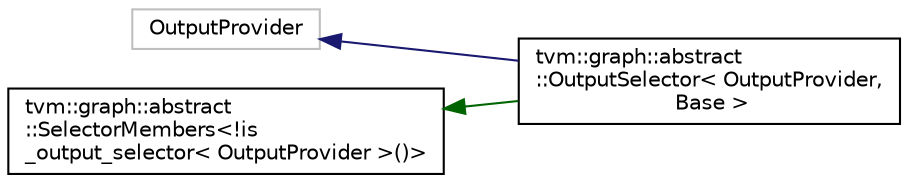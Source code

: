 digraph "Graphical Class Hierarchy"
{
 // LATEX_PDF_SIZE
  edge [fontname="Helvetica",fontsize="10",labelfontname="Helvetica",labelfontsize="10"];
  node [fontname="Helvetica",fontsize="10",shape=record];
  rankdir="LR";
  Node186 [label="OutputProvider",height=0.2,width=0.4,color="grey75", fillcolor="white", style="filled",tooltip=" "];
  Node186 -> Node0 [dir="back",color="midnightblue",fontsize="10",style="solid",fontname="Helvetica"];
  Node0 [label="tvm::graph::abstract\l::OutputSelector\< OutputProvider,\l Base \>",height=0.2,width=0.4,color="black", fillcolor="white", style="filled",URL="$classtvm_1_1graph_1_1abstract_1_1OutputSelector.html",tooltip=" "];
  Node216 [label="tvm::graph::abstract\l::SelectorMembers\<!is\l_output_selector\< OutputProvider \>()\>",height=0.2,width=0.4,color="black", fillcolor="white", style="filled",URL="$structtvm_1_1graph_1_1abstract_1_1SelectorMembers.html",tooltip=" "];
  Node216 -> Node0 [dir="back",color="darkgreen",fontsize="10",style="solid",fontname="Helvetica"];
}
